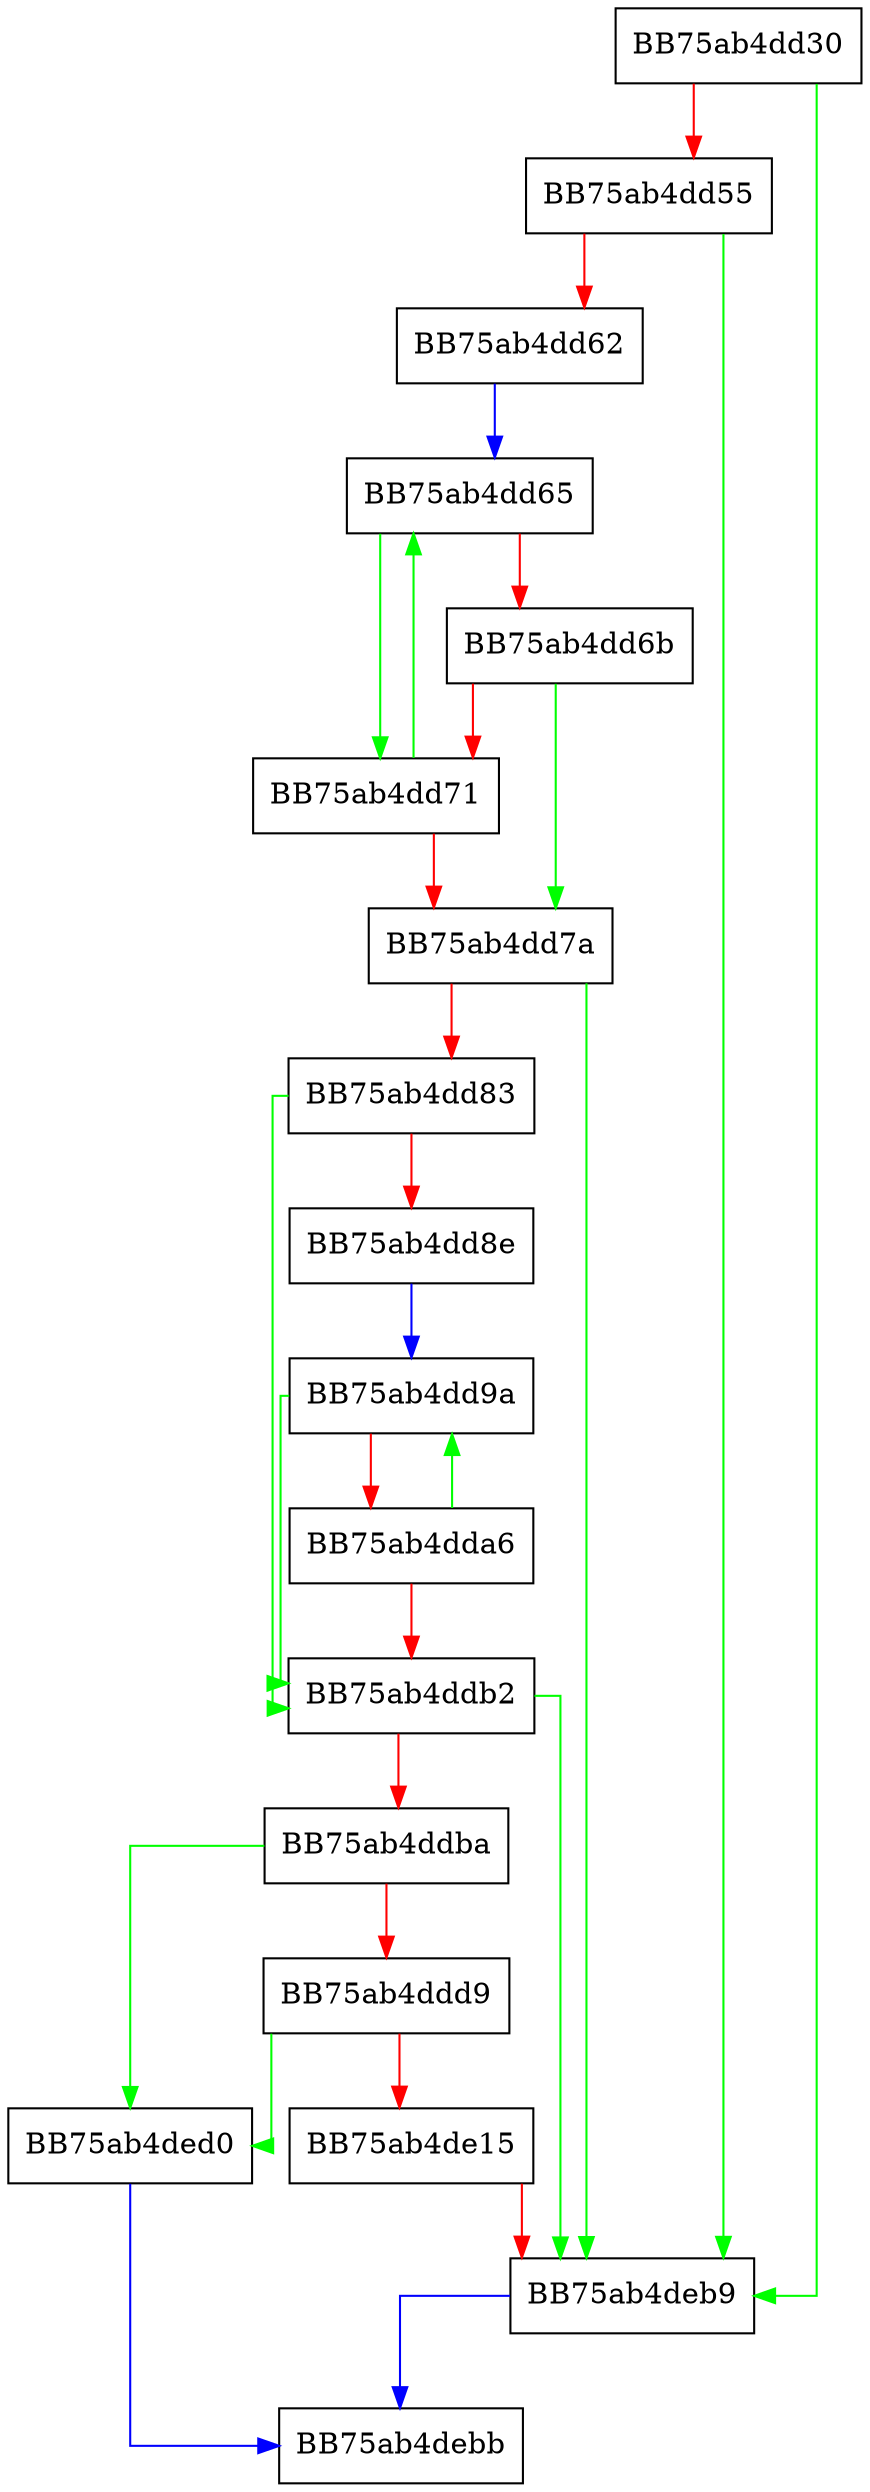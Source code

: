 digraph convertCompoundSelectToSubquery {
  node [shape="box"];
  graph [splines=ortho];
  BB75ab4dd30 -> BB75ab4deb9 [color="green"];
  BB75ab4dd30 -> BB75ab4dd55 [color="red"];
  BB75ab4dd55 -> BB75ab4deb9 [color="green"];
  BB75ab4dd55 -> BB75ab4dd62 [color="red"];
  BB75ab4dd62 -> BB75ab4dd65 [color="blue"];
  BB75ab4dd65 -> BB75ab4dd71 [color="green"];
  BB75ab4dd65 -> BB75ab4dd6b [color="red"];
  BB75ab4dd6b -> BB75ab4dd7a [color="green"];
  BB75ab4dd6b -> BB75ab4dd71 [color="red"];
  BB75ab4dd71 -> BB75ab4dd65 [color="green"];
  BB75ab4dd71 -> BB75ab4dd7a [color="red"];
  BB75ab4dd7a -> BB75ab4deb9 [color="green"];
  BB75ab4dd7a -> BB75ab4dd83 [color="red"];
  BB75ab4dd83 -> BB75ab4ddb2 [color="green"];
  BB75ab4dd83 -> BB75ab4dd8e [color="red"];
  BB75ab4dd8e -> BB75ab4dd9a [color="blue"];
  BB75ab4dd9a -> BB75ab4ddb2 [color="green"];
  BB75ab4dd9a -> BB75ab4dda6 [color="red"];
  BB75ab4dda6 -> BB75ab4dd9a [color="green"];
  BB75ab4dda6 -> BB75ab4ddb2 [color="red"];
  BB75ab4ddb2 -> BB75ab4deb9 [color="green"];
  BB75ab4ddb2 -> BB75ab4ddba [color="red"];
  BB75ab4ddba -> BB75ab4ded0 [color="green"];
  BB75ab4ddba -> BB75ab4ddd9 [color="red"];
  BB75ab4ddd9 -> BB75ab4ded0 [color="green"];
  BB75ab4ddd9 -> BB75ab4de15 [color="red"];
  BB75ab4de15 -> BB75ab4deb9 [color="red"];
  BB75ab4deb9 -> BB75ab4debb [color="blue"];
  BB75ab4ded0 -> BB75ab4debb [color="blue"];
}